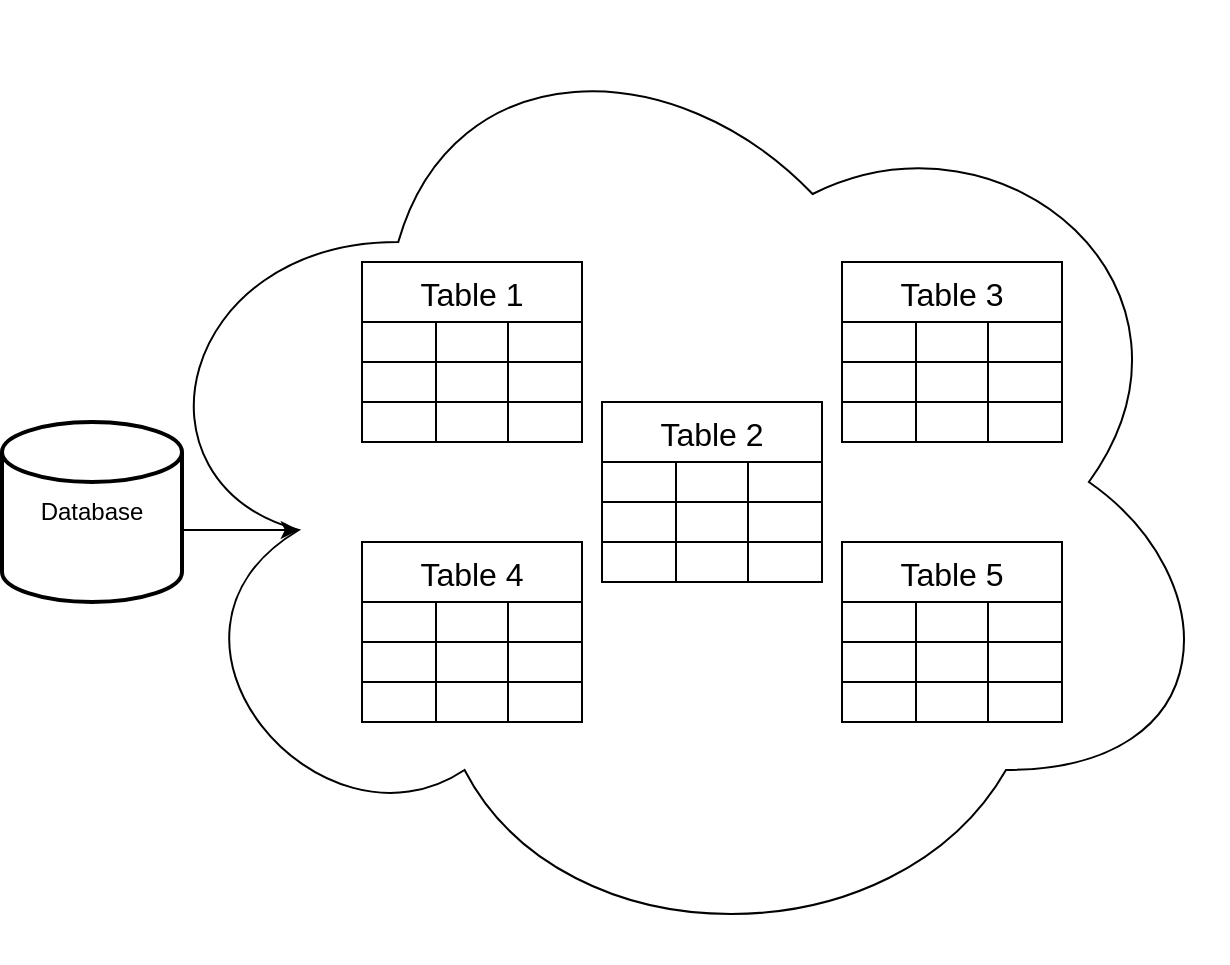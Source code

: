 <mxfile version="24.3.1" type="device">
  <diagram name="Página-1" id="f_IuoJwDBaWlX-iwLw_6">
    <mxGraphModel dx="1155" dy="654" grid="1" gridSize="10" guides="1" tooltips="1" connect="1" arrows="1" fold="1" page="1" pageScale="1" pageWidth="827" pageHeight="1169" math="0" shadow="0">
      <root>
        <mxCell id="0" />
        <mxCell id="1" parent="0" />
        <mxCell id="Rt3DIE7_ecytukwB_szZ-1" value="Database" style="strokeWidth=2;html=1;shape=mxgraph.flowchart.database;whiteSpace=wrap;" vertex="1" parent="1">
          <mxGeometry x="80" y="330" width="90" height="90" as="geometry" />
        </mxCell>
        <mxCell id="Rt3DIE7_ecytukwB_szZ-15" value="Table 1" style="shape=table;startSize=30;container=1;collapsible=0;childLayout=tableLayout;strokeColor=default;fontSize=16;" vertex="1" parent="1">
          <mxGeometry x="260" y="250" width="110" height="90" as="geometry" />
        </mxCell>
        <mxCell id="Rt3DIE7_ecytukwB_szZ-16" value="" style="shape=tableRow;horizontal=0;startSize=0;swimlaneHead=0;swimlaneBody=0;strokeColor=inherit;top=0;left=0;bottom=0;right=0;collapsible=0;dropTarget=0;fillColor=none;points=[[0,0.5],[1,0.5]];portConstraint=eastwest;fontSize=16;" vertex="1" parent="Rt3DIE7_ecytukwB_szZ-15">
          <mxGeometry y="30" width="110" height="20" as="geometry" />
        </mxCell>
        <mxCell id="Rt3DIE7_ecytukwB_szZ-17" value="" style="shape=partialRectangle;html=1;whiteSpace=wrap;connectable=0;strokeColor=inherit;overflow=hidden;fillColor=none;top=0;left=0;bottom=0;right=0;pointerEvents=1;fontSize=16;" vertex="1" parent="Rt3DIE7_ecytukwB_szZ-16">
          <mxGeometry width="37" height="20" as="geometry">
            <mxRectangle width="37" height="20" as="alternateBounds" />
          </mxGeometry>
        </mxCell>
        <mxCell id="Rt3DIE7_ecytukwB_szZ-18" value="" style="shape=partialRectangle;html=1;whiteSpace=wrap;connectable=0;strokeColor=inherit;overflow=hidden;fillColor=none;top=0;left=0;bottom=0;right=0;pointerEvents=1;fontSize=16;" vertex="1" parent="Rt3DIE7_ecytukwB_szZ-16">
          <mxGeometry x="37" width="36" height="20" as="geometry">
            <mxRectangle width="36" height="20" as="alternateBounds" />
          </mxGeometry>
        </mxCell>
        <mxCell id="Rt3DIE7_ecytukwB_szZ-19" value="" style="shape=partialRectangle;html=1;whiteSpace=wrap;connectable=0;strokeColor=inherit;overflow=hidden;fillColor=none;top=0;left=0;bottom=0;right=0;pointerEvents=1;fontSize=16;" vertex="1" parent="Rt3DIE7_ecytukwB_szZ-16">
          <mxGeometry x="73" width="37" height="20" as="geometry">
            <mxRectangle width="37" height="20" as="alternateBounds" />
          </mxGeometry>
        </mxCell>
        <mxCell id="Rt3DIE7_ecytukwB_szZ-20" value="" style="shape=tableRow;horizontal=0;startSize=0;swimlaneHead=0;swimlaneBody=0;strokeColor=inherit;top=0;left=0;bottom=0;right=0;collapsible=0;dropTarget=0;fillColor=none;points=[[0,0.5],[1,0.5]];portConstraint=eastwest;fontSize=16;" vertex="1" parent="Rt3DIE7_ecytukwB_szZ-15">
          <mxGeometry y="50" width="110" height="20" as="geometry" />
        </mxCell>
        <mxCell id="Rt3DIE7_ecytukwB_szZ-21" value="" style="shape=partialRectangle;html=1;whiteSpace=wrap;connectable=0;strokeColor=inherit;overflow=hidden;fillColor=none;top=0;left=0;bottom=0;right=0;pointerEvents=1;fontSize=16;" vertex="1" parent="Rt3DIE7_ecytukwB_szZ-20">
          <mxGeometry width="37" height="20" as="geometry">
            <mxRectangle width="37" height="20" as="alternateBounds" />
          </mxGeometry>
        </mxCell>
        <mxCell id="Rt3DIE7_ecytukwB_szZ-22" value="" style="shape=partialRectangle;html=1;whiteSpace=wrap;connectable=0;strokeColor=inherit;overflow=hidden;fillColor=none;top=0;left=0;bottom=0;right=0;pointerEvents=1;fontSize=16;" vertex="1" parent="Rt3DIE7_ecytukwB_szZ-20">
          <mxGeometry x="37" width="36" height="20" as="geometry">
            <mxRectangle width="36" height="20" as="alternateBounds" />
          </mxGeometry>
        </mxCell>
        <mxCell id="Rt3DIE7_ecytukwB_szZ-23" value="" style="shape=partialRectangle;html=1;whiteSpace=wrap;connectable=0;strokeColor=inherit;overflow=hidden;fillColor=none;top=0;left=0;bottom=0;right=0;pointerEvents=1;fontSize=16;" vertex="1" parent="Rt3DIE7_ecytukwB_szZ-20">
          <mxGeometry x="73" width="37" height="20" as="geometry">
            <mxRectangle width="37" height="20" as="alternateBounds" />
          </mxGeometry>
        </mxCell>
        <mxCell id="Rt3DIE7_ecytukwB_szZ-24" value="" style="shape=tableRow;horizontal=0;startSize=0;swimlaneHead=0;swimlaneBody=0;strokeColor=inherit;top=0;left=0;bottom=0;right=0;collapsible=0;dropTarget=0;fillColor=none;points=[[0,0.5],[1,0.5]];portConstraint=eastwest;fontSize=16;" vertex="1" parent="Rt3DIE7_ecytukwB_szZ-15">
          <mxGeometry y="70" width="110" height="20" as="geometry" />
        </mxCell>
        <mxCell id="Rt3DIE7_ecytukwB_szZ-25" value="" style="shape=partialRectangle;html=1;whiteSpace=wrap;connectable=0;strokeColor=inherit;overflow=hidden;fillColor=none;top=0;left=0;bottom=0;right=0;pointerEvents=1;fontSize=16;" vertex="1" parent="Rt3DIE7_ecytukwB_szZ-24">
          <mxGeometry width="37" height="20" as="geometry">
            <mxRectangle width="37" height="20" as="alternateBounds" />
          </mxGeometry>
        </mxCell>
        <mxCell id="Rt3DIE7_ecytukwB_szZ-26" value="" style="shape=partialRectangle;html=1;whiteSpace=wrap;connectable=0;strokeColor=inherit;overflow=hidden;fillColor=none;top=0;left=0;bottom=0;right=0;pointerEvents=1;fontSize=16;" vertex="1" parent="Rt3DIE7_ecytukwB_szZ-24">
          <mxGeometry x="37" width="36" height="20" as="geometry">
            <mxRectangle width="36" height="20" as="alternateBounds" />
          </mxGeometry>
        </mxCell>
        <mxCell id="Rt3DIE7_ecytukwB_szZ-27" value="" style="shape=partialRectangle;html=1;whiteSpace=wrap;connectable=0;strokeColor=inherit;overflow=hidden;fillColor=none;top=0;left=0;bottom=0;right=0;pointerEvents=1;fontSize=16;" vertex="1" parent="Rt3DIE7_ecytukwB_szZ-24">
          <mxGeometry x="73" width="37" height="20" as="geometry">
            <mxRectangle width="37" height="20" as="alternateBounds" />
          </mxGeometry>
        </mxCell>
        <mxCell id="Rt3DIE7_ecytukwB_szZ-28" value="Table 4" style="shape=table;startSize=30;container=1;collapsible=0;childLayout=tableLayout;strokeColor=default;fontSize=16;" vertex="1" parent="1">
          <mxGeometry x="260" y="390" width="110" height="90" as="geometry" />
        </mxCell>
        <mxCell id="Rt3DIE7_ecytukwB_szZ-29" value="" style="shape=tableRow;horizontal=0;startSize=0;swimlaneHead=0;swimlaneBody=0;strokeColor=inherit;top=0;left=0;bottom=0;right=0;collapsible=0;dropTarget=0;fillColor=none;points=[[0,0.5],[1,0.5]];portConstraint=eastwest;fontSize=16;" vertex="1" parent="Rt3DIE7_ecytukwB_szZ-28">
          <mxGeometry y="30" width="110" height="20" as="geometry" />
        </mxCell>
        <mxCell id="Rt3DIE7_ecytukwB_szZ-30" value="" style="shape=partialRectangle;html=1;whiteSpace=wrap;connectable=0;strokeColor=inherit;overflow=hidden;fillColor=none;top=0;left=0;bottom=0;right=0;pointerEvents=1;fontSize=16;" vertex="1" parent="Rt3DIE7_ecytukwB_szZ-29">
          <mxGeometry width="37" height="20" as="geometry">
            <mxRectangle width="37" height="20" as="alternateBounds" />
          </mxGeometry>
        </mxCell>
        <mxCell id="Rt3DIE7_ecytukwB_szZ-31" value="" style="shape=partialRectangle;html=1;whiteSpace=wrap;connectable=0;strokeColor=inherit;overflow=hidden;fillColor=none;top=0;left=0;bottom=0;right=0;pointerEvents=1;fontSize=16;" vertex="1" parent="Rt3DIE7_ecytukwB_szZ-29">
          <mxGeometry x="37" width="36" height="20" as="geometry">
            <mxRectangle width="36" height="20" as="alternateBounds" />
          </mxGeometry>
        </mxCell>
        <mxCell id="Rt3DIE7_ecytukwB_szZ-32" value="" style="shape=partialRectangle;html=1;whiteSpace=wrap;connectable=0;strokeColor=inherit;overflow=hidden;fillColor=none;top=0;left=0;bottom=0;right=0;pointerEvents=1;fontSize=16;" vertex="1" parent="Rt3DIE7_ecytukwB_szZ-29">
          <mxGeometry x="73" width="37" height="20" as="geometry">
            <mxRectangle width="37" height="20" as="alternateBounds" />
          </mxGeometry>
        </mxCell>
        <mxCell id="Rt3DIE7_ecytukwB_szZ-33" value="" style="shape=tableRow;horizontal=0;startSize=0;swimlaneHead=0;swimlaneBody=0;strokeColor=inherit;top=0;left=0;bottom=0;right=0;collapsible=0;dropTarget=0;fillColor=none;points=[[0,0.5],[1,0.5]];portConstraint=eastwest;fontSize=16;" vertex="1" parent="Rt3DIE7_ecytukwB_szZ-28">
          <mxGeometry y="50" width="110" height="20" as="geometry" />
        </mxCell>
        <mxCell id="Rt3DIE7_ecytukwB_szZ-34" value="" style="shape=partialRectangle;html=1;whiteSpace=wrap;connectable=0;strokeColor=inherit;overflow=hidden;fillColor=none;top=0;left=0;bottom=0;right=0;pointerEvents=1;fontSize=16;" vertex="1" parent="Rt3DIE7_ecytukwB_szZ-33">
          <mxGeometry width="37" height="20" as="geometry">
            <mxRectangle width="37" height="20" as="alternateBounds" />
          </mxGeometry>
        </mxCell>
        <mxCell id="Rt3DIE7_ecytukwB_szZ-35" value="" style="shape=partialRectangle;html=1;whiteSpace=wrap;connectable=0;strokeColor=inherit;overflow=hidden;fillColor=none;top=0;left=0;bottom=0;right=0;pointerEvents=1;fontSize=16;" vertex="1" parent="Rt3DIE7_ecytukwB_szZ-33">
          <mxGeometry x="37" width="36" height="20" as="geometry">
            <mxRectangle width="36" height="20" as="alternateBounds" />
          </mxGeometry>
        </mxCell>
        <mxCell id="Rt3DIE7_ecytukwB_szZ-36" value="" style="shape=partialRectangle;html=1;whiteSpace=wrap;connectable=0;strokeColor=inherit;overflow=hidden;fillColor=none;top=0;left=0;bottom=0;right=0;pointerEvents=1;fontSize=16;" vertex="1" parent="Rt3DIE7_ecytukwB_szZ-33">
          <mxGeometry x="73" width="37" height="20" as="geometry">
            <mxRectangle width="37" height="20" as="alternateBounds" />
          </mxGeometry>
        </mxCell>
        <mxCell id="Rt3DIE7_ecytukwB_szZ-37" value="" style="shape=tableRow;horizontal=0;startSize=0;swimlaneHead=0;swimlaneBody=0;strokeColor=inherit;top=0;left=0;bottom=0;right=0;collapsible=0;dropTarget=0;fillColor=none;points=[[0,0.5],[1,0.5]];portConstraint=eastwest;fontSize=16;" vertex="1" parent="Rt3DIE7_ecytukwB_szZ-28">
          <mxGeometry y="70" width="110" height="20" as="geometry" />
        </mxCell>
        <mxCell id="Rt3DIE7_ecytukwB_szZ-38" value="" style="shape=partialRectangle;html=1;whiteSpace=wrap;connectable=0;strokeColor=inherit;overflow=hidden;fillColor=none;top=0;left=0;bottom=0;right=0;pointerEvents=1;fontSize=16;" vertex="1" parent="Rt3DIE7_ecytukwB_szZ-37">
          <mxGeometry width="37" height="20" as="geometry">
            <mxRectangle width="37" height="20" as="alternateBounds" />
          </mxGeometry>
        </mxCell>
        <mxCell id="Rt3DIE7_ecytukwB_szZ-39" value="" style="shape=partialRectangle;html=1;whiteSpace=wrap;connectable=0;strokeColor=inherit;overflow=hidden;fillColor=none;top=0;left=0;bottom=0;right=0;pointerEvents=1;fontSize=16;" vertex="1" parent="Rt3DIE7_ecytukwB_szZ-37">
          <mxGeometry x="37" width="36" height="20" as="geometry">
            <mxRectangle width="36" height="20" as="alternateBounds" />
          </mxGeometry>
        </mxCell>
        <mxCell id="Rt3DIE7_ecytukwB_szZ-40" value="" style="shape=partialRectangle;html=1;whiteSpace=wrap;connectable=0;strokeColor=inherit;overflow=hidden;fillColor=none;top=0;left=0;bottom=0;right=0;pointerEvents=1;fontSize=16;" vertex="1" parent="Rt3DIE7_ecytukwB_szZ-37">
          <mxGeometry x="73" width="37" height="20" as="geometry">
            <mxRectangle width="37" height="20" as="alternateBounds" />
          </mxGeometry>
        </mxCell>
        <mxCell id="Rt3DIE7_ecytukwB_szZ-41" value="Table 2" style="shape=table;startSize=30;container=1;collapsible=0;childLayout=tableLayout;strokeColor=default;fontSize=16;" vertex="1" parent="1">
          <mxGeometry x="380" y="320" width="110" height="90" as="geometry" />
        </mxCell>
        <mxCell id="Rt3DIE7_ecytukwB_szZ-42" value="" style="shape=tableRow;horizontal=0;startSize=0;swimlaneHead=0;swimlaneBody=0;strokeColor=inherit;top=0;left=0;bottom=0;right=0;collapsible=0;dropTarget=0;fillColor=none;points=[[0,0.5],[1,0.5]];portConstraint=eastwest;fontSize=16;" vertex="1" parent="Rt3DIE7_ecytukwB_szZ-41">
          <mxGeometry y="30" width="110" height="20" as="geometry" />
        </mxCell>
        <mxCell id="Rt3DIE7_ecytukwB_szZ-43" value="" style="shape=partialRectangle;html=1;whiteSpace=wrap;connectable=0;strokeColor=inherit;overflow=hidden;fillColor=none;top=0;left=0;bottom=0;right=0;pointerEvents=1;fontSize=16;" vertex="1" parent="Rt3DIE7_ecytukwB_szZ-42">
          <mxGeometry width="37" height="20" as="geometry">
            <mxRectangle width="37" height="20" as="alternateBounds" />
          </mxGeometry>
        </mxCell>
        <mxCell id="Rt3DIE7_ecytukwB_szZ-44" value="" style="shape=partialRectangle;html=1;whiteSpace=wrap;connectable=0;strokeColor=inherit;overflow=hidden;fillColor=none;top=0;left=0;bottom=0;right=0;pointerEvents=1;fontSize=16;" vertex="1" parent="Rt3DIE7_ecytukwB_szZ-42">
          <mxGeometry x="37" width="36" height="20" as="geometry">
            <mxRectangle width="36" height="20" as="alternateBounds" />
          </mxGeometry>
        </mxCell>
        <mxCell id="Rt3DIE7_ecytukwB_szZ-45" value="" style="shape=partialRectangle;html=1;whiteSpace=wrap;connectable=0;strokeColor=inherit;overflow=hidden;fillColor=none;top=0;left=0;bottom=0;right=0;pointerEvents=1;fontSize=16;" vertex="1" parent="Rt3DIE7_ecytukwB_szZ-42">
          <mxGeometry x="73" width="37" height="20" as="geometry">
            <mxRectangle width="37" height="20" as="alternateBounds" />
          </mxGeometry>
        </mxCell>
        <mxCell id="Rt3DIE7_ecytukwB_szZ-46" value="" style="shape=tableRow;horizontal=0;startSize=0;swimlaneHead=0;swimlaneBody=0;strokeColor=inherit;top=0;left=0;bottom=0;right=0;collapsible=0;dropTarget=0;fillColor=none;points=[[0,0.5],[1,0.5]];portConstraint=eastwest;fontSize=16;" vertex="1" parent="Rt3DIE7_ecytukwB_szZ-41">
          <mxGeometry y="50" width="110" height="20" as="geometry" />
        </mxCell>
        <mxCell id="Rt3DIE7_ecytukwB_szZ-47" value="" style="shape=partialRectangle;html=1;whiteSpace=wrap;connectable=0;strokeColor=inherit;overflow=hidden;fillColor=none;top=0;left=0;bottom=0;right=0;pointerEvents=1;fontSize=16;" vertex="1" parent="Rt3DIE7_ecytukwB_szZ-46">
          <mxGeometry width="37" height="20" as="geometry">
            <mxRectangle width="37" height="20" as="alternateBounds" />
          </mxGeometry>
        </mxCell>
        <mxCell id="Rt3DIE7_ecytukwB_szZ-48" value="" style="shape=partialRectangle;html=1;whiteSpace=wrap;connectable=0;strokeColor=inherit;overflow=hidden;fillColor=none;top=0;left=0;bottom=0;right=0;pointerEvents=1;fontSize=16;" vertex="1" parent="Rt3DIE7_ecytukwB_szZ-46">
          <mxGeometry x="37" width="36" height="20" as="geometry">
            <mxRectangle width="36" height="20" as="alternateBounds" />
          </mxGeometry>
        </mxCell>
        <mxCell id="Rt3DIE7_ecytukwB_szZ-49" value="" style="shape=partialRectangle;html=1;whiteSpace=wrap;connectable=0;strokeColor=inherit;overflow=hidden;fillColor=none;top=0;left=0;bottom=0;right=0;pointerEvents=1;fontSize=16;" vertex="1" parent="Rt3DIE7_ecytukwB_szZ-46">
          <mxGeometry x="73" width="37" height="20" as="geometry">
            <mxRectangle width="37" height="20" as="alternateBounds" />
          </mxGeometry>
        </mxCell>
        <mxCell id="Rt3DIE7_ecytukwB_szZ-50" value="" style="shape=tableRow;horizontal=0;startSize=0;swimlaneHead=0;swimlaneBody=0;strokeColor=inherit;top=0;left=0;bottom=0;right=0;collapsible=0;dropTarget=0;fillColor=none;points=[[0,0.5],[1,0.5]];portConstraint=eastwest;fontSize=16;" vertex="1" parent="Rt3DIE7_ecytukwB_szZ-41">
          <mxGeometry y="70" width="110" height="20" as="geometry" />
        </mxCell>
        <mxCell id="Rt3DIE7_ecytukwB_szZ-51" value="" style="shape=partialRectangle;html=1;whiteSpace=wrap;connectable=0;strokeColor=inherit;overflow=hidden;fillColor=none;top=0;left=0;bottom=0;right=0;pointerEvents=1;fontSize=16;" vertex="1" parent="Rt3DIE7_ecytukwB_szZ-50">
          <mxGeometry width="37" height="20" as="geometry">
            <mxRectangle width="37" height="20" as="alternateBounds" />
          </mxGeometry>
        </mxCell>
        <mxCell id="Rt3DIE7_ecytukwB_szZ-52" value="" style="shape=partialRectangle;html=1;whiteSpace=wrap;connectable=0;strokeColor=inherit;overflow=hidden;fillColor=none;top=0;left=0;bottom=0;right=0;pointerEvents=1;fontSize=16;" vertex="1" parent="Rt3DIE7_ecytukwB_szZ-50">
          <mxGeometry x="37" width="36" height="20" as="geometry">
            <mxRectangle width="36" height="20" as="alternateBounds" />
          </mxGeometry>
        </mxCell>
        <mxCell id="Rt3DIE7_ecytukwB_szZ-53" value="" style="shape=partialRectangle;html=1;whiteSpace=wrap;connectable=0;strokeColor=inherit;overflow=hidden;fillColor=none;top=0;left=0;bottom=0;right=0;pointerEvents=1;fontSize=16;" vertex="1" parent="Rt3DIE7_ecytukwB_szZ-50">
          <mxGeometry x="73" width="37" height="20" as="geometry">
            <mxRectangle width="37" height="20" as="alternateBounds" />
          </mxGeometry>
        </mxCell>
        <mxCell id="Rt3DIE7_ecytukwB_szZ-54" value="Table 3" style="shape=table;startSize=30;container=1;collapsible=0;childLayout=tableLayout;strokeColor=default;fontSize=16;" vertex="1" parent="1">
          <mxGeometry x="500" y="250" width="110" height="90" as="geometry" />
        </mxCell>
        <mxCell id="Rt3DIE7_ecytukwB_szZ-55" value="" style="shape=tableRow;horizontal=0;startSize=0;swimlaneHead=0;swimlaneBody=0;strokeColor=inherit;top=0;left=0;bottom=0;right=0;collapsible=0;dropTarget=0;fillColor=none;points=[[0,0.5],[1,0.5]];portConstraint=eastwest;fontSize=16;" vertex="1" parent="Rt3DIE7_ecytukwB_szZ-54">
          <mxGeometry y="30" width="110" height="20" as="geometry" />
        </mxCell>
        <mxCell id="Rt3DIE7_ecytukwB_szZ-56" value="" style="shape=partialRectangle;html=1;whiteSpace=wrap;connectable=0;strokeColor=inherit;overflow=hidden;fillColor=none;top=0;left=0;bottom=0;right=0;pointerEvents=1;fontSize=16;" vertex="1" parent="Rt3DIE7_ecytukwB_szZ-55">
          <mxGeometry width="37" height="20" as="geometry">
            <mxRectangle width="37" height="20" as="alternateBounds" />
          </mxGeometry>
        </mxCell>
        <mxCell id="Rt3DIE7_ecytukwB_szZ-57" value="" style="shape=partialRectangle;html=1;whiteSpace=wrap;connectable=0;strokeColor=inherit;overflow=hidden;fillColor=none;top=0;left=0;bottom=0;right=0;pointerEvents=1;fontSize=16;" vertex="1" parent="Rt3DIE7_ecytukwB_szZ-55">
          <mxGeometry x="37" width="36" height="20" as="geometry">
            <mxRectangle width="36" height="20" as="alternateBounds" />
          </mxGeometry>
        </mxCell>
        <mxCell id="Rt3DIE7_ecytukwB_szZ-58" value="" style="shape=partialRectangle;html=1;whiteSpace=wrap;connectable=0;strokeColor=inherit;overflow=hidden;fillColor=none;top=0;left=0;bottom=0;right=0;pointerEvents=1;fontSize=16;" vertex="1" parent="Rt3DIE7_ecytukwB_szZ-55">
          <mxGeometry x="73" width="37" height="20" as="geometry">
            <mxRectangle width="37" height="20" as="alternateBounds" />
          </mxGeometry>
        </mxCell>
        <mxCell id="Rt3DIE7_ecytukwB_szZ-59" value="" style="shape=tableRow;horizontal=0;startSize=0;swimlaneHead=0;swimlaneBody=0;strokeColor=inherit;top=0;left=0;bottom=0;right=0;collapsible=0;dropTarget=0;fillColor=none;points=[[0,0.5],[1,0.5]];portConstraint=eastwest;fontSize=16;" vertex="1" parent="Rt3DIE7_ecytukwB_szZ-54">
          <mxGeometry y="50" width="110" height="20" as="geometry" />
        </mxCell>
        <mxCell id="Rt3DIE7_ecytukwB_szZ-60" value="" style="shape=partialRectangle;html=1;whiteSpace=wrap;connectable=0;strokeColor=inherit;overflow=hidden;fillColor=none;top=0;left=0;bottom=0;right=0;pointerEvents=1;fontSize=16;" vertex="1" parent="Rt3DIE7_ecytukwB_szZ-59">
          <mxGeometry width="37" height="20" as="geometry">
            <mxRectangle width="37" height="20" as="alternateBounds" />
          </mxGeometry>
        </mxCell>
        <mxCell id="Rt3DIE7_ecytukwB_szZ-61" value="" style="shape=partialRectangle;html=1;whiteSpace=wrap;connectable=0;strokeColor=inherit;overflow=hidden;fillColor=none;top=0;left=0;bottom=0;right=0;pointerEvents=1;fontSize=16;" vertex="1" parent="Rt3DIE7_ecytukwB_szZ-59">
          <mxGeometry x="37" width="36" height="20" as="geometry">
            <mxRectangle width="36" height="20" as="alternateBounds" />
          </mxGeometry>
        </mxCell>
        <mxCell id="Rt3DIE7_ecytukwB_szZ-62" value="" style="shape=partialRectangle;html=1;whiteSpace=wrap;connectable=0;strokeColor=inherit;overflow=hidden;fillColor=none;top=0;left=0;bottom=0;right=0;pointerEvents=1;fontSize=16;" vertex="1" parent="Rt3DIE7_ecytukwB_szZ-59">
          <mxGeometry x="73" width="37" height="20" as="geometry">
            <mxRectangle width="37" height="20" as="alternateBounds" />
          </mxGeometry>
        </mxCell>
        <mxCell id="Rt3DIE7_ecytukwB_szZ-63" value="" style="shape=tableRow;horizontal=0;startSize=0;swimlaneHead=0;swimlaneBody=0;strokeColor=inherit;top=0;left=0;bottom=0;right=0;collapsible=0;dropTarget=0;fillColor=none;points=[[0,0.5],[1,0.5]];portConstraint=eastwest;fontSize=16;" vertex="1" parent="Rt3DIE7_ecytukwB_szZ-54">
          <mxGeometry y="70" width="110" height="20" as="geometry" />
        </mxCell>
        <mxCell id="Rt3DIE7_ecytukwB_szZ-64" value="" style="shape=partialRectangle;html=1;whiteSpace=wrap;connectable=0;strokeColor=inherit;overflow=hidden;fillColor=none;top=0;left=0;bottom=0;right=0;pointerEvents=1;fontSize=16;" vertex="1" parent="Rt3DIE7_ecytukwB_szZ-63">
          <mxGeometry width="37" height="20" as="geometry">
            <mxRectangle width="37" height="20" as="alternateBounds" />
          </mxGeometry>
        </mxCell>
        <mxCell id="Rt3DIE7_ecytukwB_szZ-65" value="" style="shape=partialRectangle;html=1;whiteSpace=wrap;connectable=0;strokeColor=inherit;overflow=hidden;fillColor=none;top=0;left=0;bottom=0;right=0;pointerEvents=1;fontSize=16;" vertex="1" parent="Rt3DIE7_ecytukwB_szZ-63">
          <mxGeometry x="37" width="36" height="20" as="geometry">
            <mxRectangle width="36" height="20" as="alternateBounds" />
          </mxGeometry>
        </mxCell>
        <mxCell id="Rt3DIE7_ecytukwB_szZ-66" value="" style="shape=partialRectangle;html=1;whiteSpace=wrap;connectable=0;strokeColor=inherit;overflow=hidden;fillColor=none;top=0;left=0;bottom=0;right=0;pointerEvents=1;fontSize=16;" vertex="1" parent="Rt3DIE7_ecytukwB_szZ-63">
          <mxGeometry x="73" width="37" height="20" as="geometry">
            <mxRectangle width="37" height="20" as="alternateBounds" />
          </mxGeometry>
        </mxCell>
        <mxCell id="Rt3DIE7_ecytukwB_szZ-67" value="Table 5" style="shape=table;startSize=30;container=1;collapsible=0;childLayout=tableLayout;strokeColor=default;fontSize=16;" vertex="1" parent="1">
          <mxGeometry x="500" y="390" width="110" height="90" as="geometry" />
        </mxCell>
        <mxCell id="Rt3DIE7_ecytukwB_szZ-68" value="" style="shape=tableRow;horizontal=0;startSize=0;swimlaneHead=0;swimlaneBody=0;strokeColor=inherit;top=0;left=0;bottom=0;right=0;collapsible=0;dropTarget=0;fillColor=none;points=[[0,0.5],[1,0.5]];portConstraint=eastwest;fontSize=16;" vertex="1" parent="Rt3DIE7_ecytukwB_szZ-67">
          <mxGeometry y="30" width="110" height="20" as="geometry" />
        </mxCell>
        <mxCell id="Rt3DIE7_ecytukwB_szZ-69" value="" style="shape=partialRectangle;html=1;whiteSpace=wrap;connectable=0;strokeColor=inherit;overflow=hidden;fillColor=none;top=0;left=0;bottom=0;right=0;pointerEvents=1;fontSize=16;" vertex="1" parent="Rt3DIE7_ecytukwB_szZ-68">
          <mxGeometry width="37" height="20" as="geometry">
            <mxRectangle width="37" height="20" as="alternateBounds" />
          </mxGeometry>
        </mxCell>
        <mxCell id="Rt3DIE7_ecytukwB_szZ-70" value="" style="shape=partialRectangle;html=1;whiteSpace=wrap;connectable=0;strokeColor=inherit;overflow=hidden;fillColor=none;top=0;left=0;bottom=0;right=0;pointerEvents=1;fontSize=16;" vertex="1" parent="Rt3DIE7_ecytukwB_szZ-68">
          <mxGeometry x="37" width="36" height="20" as="geometry">
            <mxRectangle width="36" height="20" as="alternateBounds" />
          </mxGeometry>
        </mxCell>
        <mxCell id="Rt3DIE7_ecytukwB_szZ-71" value="" style="shape=partialRectangle;html=1;whiteSpace=wrap;connectable=0;strokeColor=inherit;overflow=hidden;fillColor=none;top=0;left=0;bottom=0;right=0;pointerEvents=1;fontSize=16;" vertex="1" parent="Rt3DIE7_ecytukwB_szZ-68">
          <mxGeometry x="73" width="37" height="20" as="geometry">
            <mxRectangle width="37" height="20" as="alternateBounds" />
          </mxGeometry>
        </mxCell>
        <mxCell id="Rt3DIE7_ecytukwB_szZ-72" value="" style="shape=tableRow;horizontal=0;startSize=0;swimlaneHead=0;swimlaneBody=0;strokeColor=inherit;top=0;left=0;bottom=0;right=0;collapsible=0;dropTarget=0;fillColor=none;points=[[0,0.5],[1,0.5]];portConstraint=eastwest;fontSize=16;" vertex="1" parent="Rt3DIE7_ecytukwB_szZ-67">
          <mxGeometry y="50" width="110" height="20" as="geometry" />
        </mxCell>
        <mxCell id="Rt3DIE7_ecytukwB_szZ-73" value="" style="shape=partialRectangle;html=1;whiteSpace=wrap;connectable=0;strokeColor=inherit;overflow=hidden;fillColor=none;top=0;left=0;bottom=0;right=0;pointerEvents=1;fontSize=16;" vertex="1" parent="Rt3DIE7_ecytukwB_szZ-72">
          <mxGeometry width="37" height="20" as="geometry">
            <mxRectangle width="37" height="20" as="alternateBounds" />
          </mxGeometry>
        </mxCell>
        <mxCell id="Rt3DIE7_ecytukwB_szZ-74" value="" style="shape=partialRectangle;html=1;whiteSpace=wrap;connectable=0;strokeColor=inherit;overflow=hidden;fillColor=none;top=0;left=0;bottom=0;right=0;pointerEvents=1;fontSize=16;" vertex="1" parent="Rt3DIE7_ecytukwB_szZ-72">
          <mxGeometry x="37" width="36" height="20" as="geometry">
            <mxRectangle width="36" height="20" as="alternateBounds" />
          </mxGeometry>
        </mxCell>
        <mxCell id="Rt3DIE7_ecytukwB_szZ-75" value="" style="shape=partialRectangle;html=1;whiteSpace=wrap;connectable=0;strokeColor=inherit;overflow=hidden;fillColor=none;top=0;left=0;bottom=0;right=0;pointerEvents=1;fontSize=16;" vertex="1" parent="Rt3DIE7_ecytukwB_szZ-72">
          <mxGeometry x="73" width="37" height="20" as="geometry">
            <mxRectangle width="37" height="20" as="alternateBounds" />
          </mxGeometry>
        </mxCell>
        <mxCell id="Rt3DIE7_ecytukwB_szZ-76" value="" style="shape=tableRow;horizontal=0;startSize=0;swimlaneHead=0;swimlaneBody=0;strokeColor=inherit;top=0;left=0;bottom=0;right=0;collapsible=0;dropTarget=0;fillColor=none;points=[[0,0.5],[1,0.5]];portConstraint=eastwest;fontSize=16;" vertex="1" parent="Rt3DIE7_ecytukwB_szZ-67">
          <mxGeometry y="70" width="110" height="20" as="geometry" />
        </mxCell>
        <mxCell id="Rt3DIE7_ecytukwB_szZ-77" value="" style="shape=partialRectangle;html=1;whiteSpace=wrap;connectable=0;strokeColor=inherit;overflow=hidden;fillColor=none;top=0;left=0;bottom=0;right=0;pointerEvents=1;fontSize=16;" vertex="1" parent="Rt3DIE7_ecytukwB_szZ-76">
          <mxGeometry width="37" height="20" as="geometry">
            <mxRectangle width="37" height="20" as="alternateBounds" />
          </mxGeometry>
        </mxCell>
        <mxCell id="Rt3DIE7_ecytukwB_szZ-78" value="" style="shape=partialRectangle;html=1;whiteSpace=wrap;connectable=0;strokeColor=inherit;overflow=hidden;fillColor=none;top=0;left=0;bottom=0;right=0;pointerEvents=1;fontSize=16;" vertex="1" parent="Rt3DIE7_ecytukwB_szZ-76">
          <mxGeometry x="37" width="36" height="20" as="geometry">
            <mxRectangle width="36" height="20" as="alternateBounds" />
          </mxGeometry>
        </mxCell>
        <mxCell id="Rt3DIE7_ecytukwB_szZ-79" value="" style="shape=partialRectangle;html=1;whiteSpace=wrap;connectable=0;strokeColor=inherit;overflow=hidden;fillColor=none;top=0;left=0;bottom=0;right=0;pointerEvents=1;fontSize=16;" vertex="1" parent="Rt3DIE7_ecytukwB_szZ-76">
          <mxGeometry x="73" width="37" height="20" as="geometry">
            <mxRectangle width="37" height="20" as="alternateBounds" />
          </mxGeometry>
        </mxCell>
        <mxCell id="Rt3DIE7_ecytukwB_szZ-81" value="" style="ellipse;shape=cloud;whiteSpace=wrap;html=1;fillColor=none;" vertex="1" parent="1">
          <mxGeometry x="140" y="120" width="552.5" height="480" as="geometry" />
        </mxCell>
        <mxCell id="Rt3DIE7_ecytukwB_szZ-82" style="edgeStyle=orthogonalEdgeStyle;rounded=0;orthogonalLoop=1;jettySize=auto;html=1;exitX=1;exitY=0.5;exitDx=0;exitDy=0;exitPerimeter=0;entryX=0.16;entryY=0.55;entryDx=0;entryDy=0;entryPerimeter=0;" edge="1" parent="1" source="Rt3DIE7_ecytukwB_szZ-1" target="Rt3DIE7_ecytukwB_szZ-81">
          <mxGeometry relative="1" as="geometry">
            <Array as="points">
              <mxPoint x="170" y="375" />
              <mxPoint x="170" y="369" />
            </Array>
          </mxGeometry>
        </mxCell>
      </root>
    </mxGraphModel>
  </diagram>
</mxfile>

